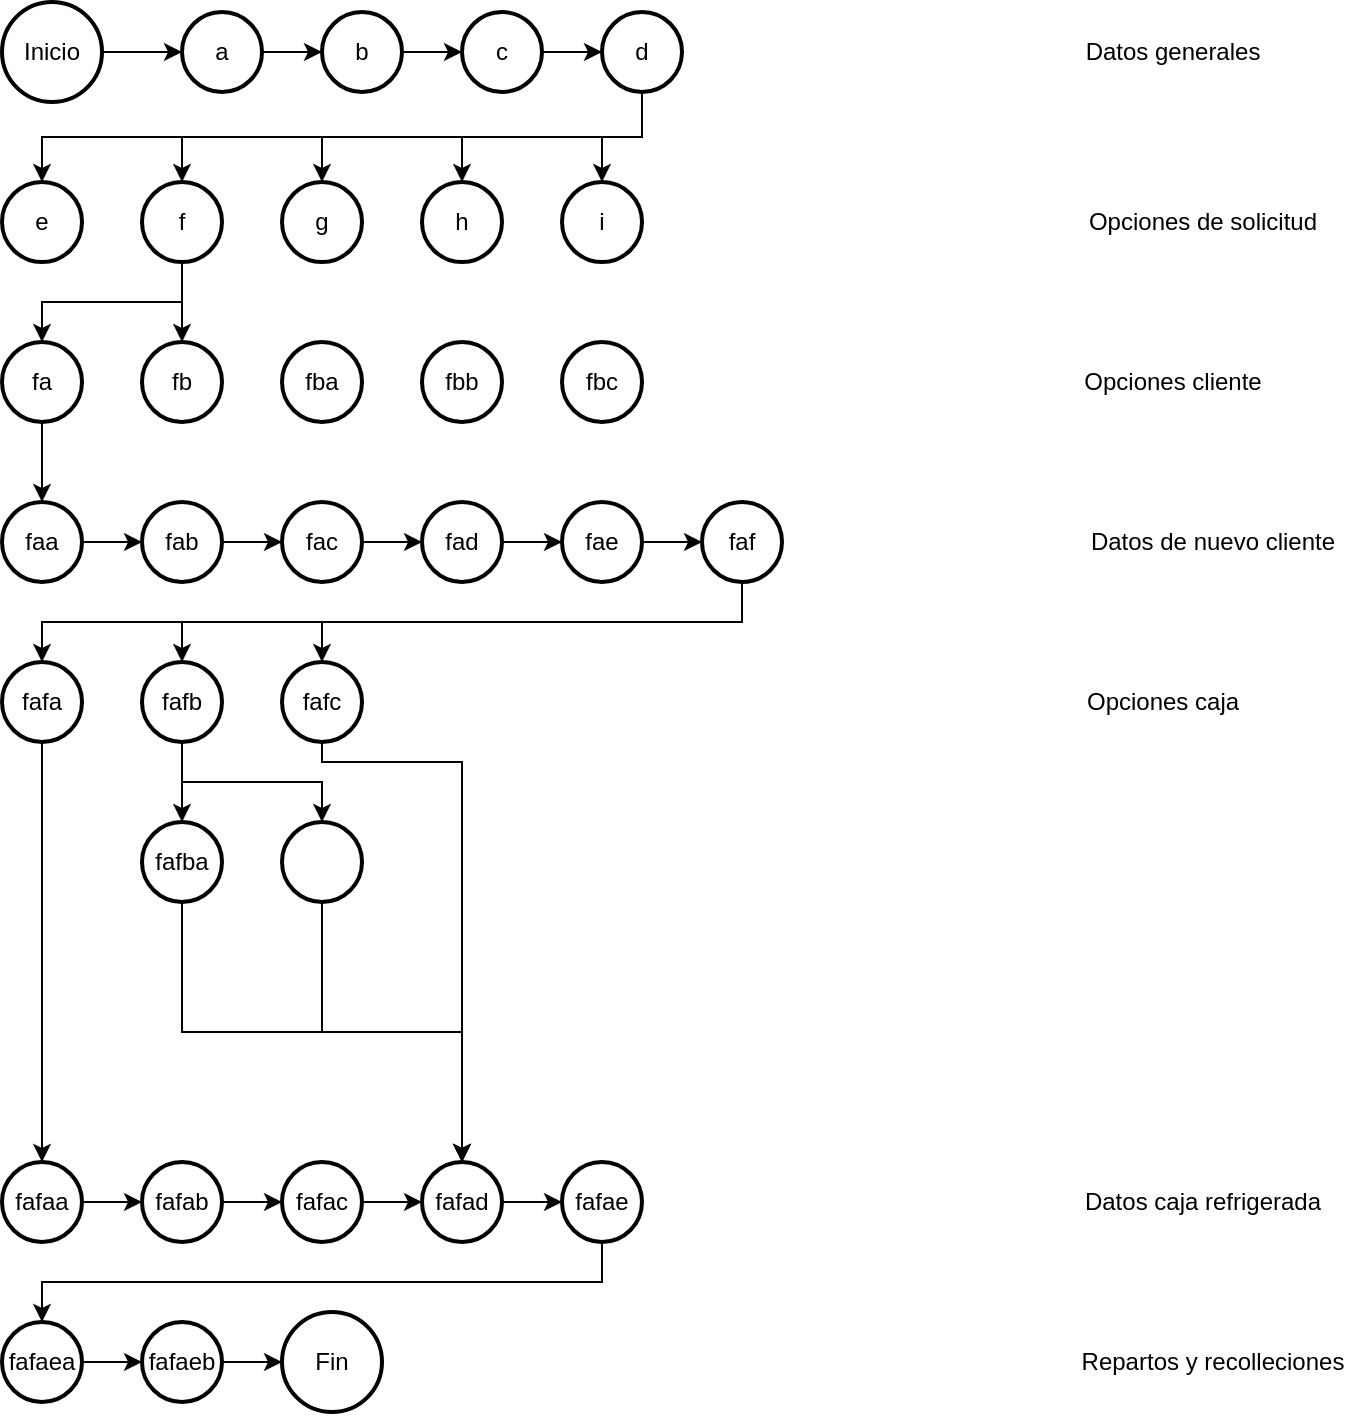 <mxfile version="24.2.0" type="github">
  <diagram id="C5RBs43oDa-KdzZeNtuy" name="Page-1">
    <mxGraphModel dx="954" dy="600" grid="1" gridSize="10" guides="1" tooltips="1" connect="1" arrows="1" fold="1" page="1" pageScale="1" pageWidth="827" pageHeight="1169" math="0" shadow="0">
      <root>
        <mxCell id="WIyWlLk6GJQsqaUBKTNV-0" />
        <mxCell id="WIyWlLk6GJQsqaUBKTNV-1" parent="WIyWlLk6GJQsqaUBKTNV-0" />
        <mxCell id="kJbfXXknzUnMRFL8Soi2-0" value="Inicio" style="strokeWidth=2;html=1;shape=mxgraph.flowchart.start_2;whiteSpace=wrap;" parent="WIyWlLk6GJQsqaUBKTNV-1" vertex="1">
          <mxGeometry x="30" y="30" width="50" height="50" as="geometry" />
        </mxCell>
        <mxCell id="kJbfXXknzUnMRFL8Soi2-1" value="a" style="strokeWidth=2;html=1;shape=mxgraph.flowchart.start_2;whiteSpace=wrap;" parent="WIyWlLk6GJQsqaUBKTNV-1" vertex="1">
          <mxGeometry x="120" y="35" width="40" height="40" as="geometry" />
        </mxCell>
        <mxCell id="kJbfXXknzUnMRFL8Soi2-2" value="b" style="strokeWidth=2;html=1;shape=mxgraph.flowchart.start_2;whiteSpace=wrap;" parent="WIyWlLk6GJQsqaUBKTNV-1" vertex="1">
          <mxGeometry x="190" y="35" width="40" height="40" as="geometry" />
        </mxCell>
        <mxCell id="kJbfXXknzUnMRFL8Soi2-3" value="c" style="strokeWidth=2;html=1;shape=mxgraph.flowchart.start_2;whiteSpace=wrap;" parent="WIyWlLk6GJQsqaUBKTNV-1" vertex="1">
          <mxGeometry x="260" y="35" width="40" height="40" as="geometry" />
        </mxCell>
        <mxCell id="kJbfXXknzUnMRFL8Soi2-4" value="d" style="strokeWidth=2;html=1;shape=mxgraph.flowchart.start_2;whiteSpace=wrap;" parent="WIyWlLk6GJQsqaUBKTNV-1" vertex="1">
          <mxGeometry x="330" y="35" width="40" height="40" as="geometry" />
        </mxCell>
        <mxCell id="kJbfXXknzUnMRFL8Soi2-5" style="edgeStyle=orthogonalEdgeStyle;rounded=0;orthogonalLoop=1;jettySize=auto;html=1;exitX=1;exitY=0.5;exitDx=0;exitDy=0;exitPerimeter=0;entryX=0;entryY=0.5;entryDx=0;entryDy=0;entryPerimeter=0;" parent="WIyWlLk6GJQsqaUBKTNV-1" source="kJbfXXknzUnMRFL8Soi2-0" target="kJbfXXknzUnMRFL8Soi2-1" edge="1">
          <mxGeometry relative="1" as="geometry" />
        </mxCell>
        <mxCell id="kJbfXXknzUnMRFL8Soi2-6" style="edgeStyle=orthogonalEdgeStyle;rounded=0;orthogonalLoop=1;jettySize=auto;html=1;exitX=1;exitY=0.5;exitDx=0;exitDy=0;exitPerimeter=0;entryX=0;entryY=0.5;entryDx=0;entryDy=0;entryPerimeter=0;" parent="WIyWlLk6GJQsqaUBKTNV-1" source="kJbfXXknzUnMRFL8Soi2-1" target="kJbfXXknzUnMRFL8Soi2-2" edge="1">
          <mxGeometry relative="1" as="geometry" />
        </mxCell>
        <mxCell id="kJbfXXknzUnMRFL8Soi2-7" style="edgeStyle=orthogonalEdgeStyle;rounded=0;orthogonalLoop=1;jettySize=auto;html=1;exitX=1;exitY=0.5;exitDx=0;exitDy=0;exitPerimeter=0;entryX=0;entryY=0.5;entryDx=0;entryDy=0;entryPerimeter=0;" parent="WIyWlLk6GJQsqaUBKTNV-1" source="kJbfXXknzUnMRFL8Soi2-2" target="kJbfXXknzUnMRFL8Soi2-3" edge="1">
          <mxGeometry relative="1" as="geometry" />
        </mxCell>
        <mxCell id="kJbfXXknzUnMRFL8Soi2-8" style="edgeStyle=orthogonalEdgeStyle;rounded=0;orthogonalLoop=1;jettySize=auto;html=1;exitX=1;exitY=0.5;exitDx=0;exitDy=0;exitPerimeter=0;entryX=0;entryY=0.5;entryDx=0;entryDy=0;entryPerimeter=0;" parent="WIyWlLk6GJQsqaUBKTNV-1" source="kJbfXXknzUnMRFL8Soi2-3" target="kJbfXXknzUnMRFL8Soi2-4" edge="1">
          <mxGeometry relative="1" as="geometry" />
        </mxCell>
        <mxCell id="kJbfXXknzUnMRFL8Soi2-9" value="e" style="strokeWidth=2;html=1;shape=mxgraph.flowchart.start_2;whiteSpace=wrap;" parent="WIyWlLk6GJQsqaUBKTNV-1" vertex="1">
          <mxGeometry x="30" y="120" width="40" height="40" as="geometry" />
        </mxCell>
        <mxCell id="kJbfXXknzUnMRFL8Soi2-10" value="f" style="strokeWidth=2;html=1;shape=mxgraph.flowchart.start_2;whiteSpace=wrap;" parent="WIyWlLk6GJQsqaUBKTNV-1" vertex="1">
          <mxGeometry x="100" y="120" width="40" height="40" as="geometry" />
        </mxCell>
        <mxCell id="kJbfXXknzUnMRFL8Soi2-11" value="g" style="strokeWidth=2;html=1;shape=mxgraph.flowchart.start_2;whiteSpace=wrap;" parent="WIyWlLk6GJQsqaUBKTNV-1" vertex="1">
          <mxGeometry x="170" y="120" width="40" height="40" as="geometry" />
        </mxCell>
        <mxCell id="kJbfXXknzUnMRFL8Soi2-12" value="h" style="strokeWidth=2;html=1;shape=mxgraph.flowchart.start_2;whiteSpace=wrap;" parent="WIyWlLk6GJQsqaUBKTNV-1" vertex="1">
          <mxGeometry x="240" y="120" width="40" height="40" as="geometry" />
        </mxCell>
        <mxCell id="kJbfXXknzUnMRFL8Soi2-13" value="i" style="strokeWidth=2;html=1;shape=mxgraph.flowchart.start_2;whiteSpace=wrap;" parent="WIyWlLk6GJQsqaUBKTNV-1" vertex="1">
          <mxGeometry x="310" y="120" width="40" height="40" as="geometry" />
        </mxCell>
        <mxCell id="kJbfXXknzUnMRFL8Soi2-14" style="edgeStyle=orthogonalEdgeStyle;rounded=0;orthogonalLoop=1;jettySize=auto;html=1;exitX=0.5;exitY=1;exitDx=0;exitDy=0;exitPerimeter=0;entryX=0.5;entryY=0;entryDx=0;entryDy=0;entryPerimeter=0;" parent="WIyWlLk6GJQsqaUBKTNV-1" source="kJbfXXknzUnMRFL8Soi2-4" target="kJbfXXknzUnMRFL8Soi2-9" edge="1">
          <mxGeometry relative="1" as="geometry" />
        </mxCell>
        <mxCell id="kJbfXXknzUnMRFL8Soi2-15" style="edgeStyle=orthogonalEdgeStyle;rounded=0;orthogonalLoop=1;jettySize=auto;html=1;exitX=0.5;exitY=1;exitDx=0;exitDy=0;exitPerimeter=0;entryX=0.5;entryY=0;entryDx=0;entryDy=0;entryPerimeter=0;" parent="WIyWlLk6GJQsqaUBKTNV-1" source="kJbfXXknzUnMRFL8Soi2-4" target="kJbfXXknzUnMRFL8Soi2-10" edge="1">
          <mxGeometry relative="1" as="geometry" />
        </mxCell>
        <mxCell id="kJbfXXknzUnMRFL8Soi2-16" style="edgeStyle=orthogonalEdgeStyle;rounded=0;orthogonalLoop=1;jettySize=auto;html=1;exitX=0.5;exitY=1;exitDx=0;exitDy=0;exitPerimeter=0;entryX=0.5;entryY=0;entryDx=0;entryDy=0;entryPerimeter=0;" parent="WIyWlLk6GJQsqaUBKTNV-1" source="kJbfXXknzUnMRFL8Soi2-4" target="kJbfXXknzUnMRFL8Soi2-11" edge="1">
          <mxGeometry relative="1" as="geometry" />
        </mxCell>
        <mxCell id="kJbfXXknzUnMRFL8Soi2-17" style="edgeStyle=orthogonalEdgeStyle;rounded=0;orthogonalLoop=1;jettySize=auto;html=1;exitX=0.5;exitY=1;exitDx=0;exitDy=0;exitPerimeter=0;entryX=0.5;entryY=0;entryDx=0;entryDy=0;entryPerimeter=0;" parent="WIyWlLk6GJQsqaUBKTNV-1" source="kJbfXXknzUnMRFL8Soi2-4" target="kJbfXXknzUnMRFL8Soi2-12" edge="1">
          <mxGeometry relative="1" as="geometry" />
        </mxCell>
        <mxCell id="kJbfXXknzUnMRFL8Soi2-18" style="edgeStyle=orthogonalEdgeStyle;rounded=0;orthogonalLoop=1;jettySize=auto;html=1;exitX=0.5;exitY=1;exitDx=0;exitDy=0;exitPerimeter=0;entryX=0.5;entryY=0;entryDx=0;entryDy=0;entryPerimeter=0;" parent="WIyWlLk6GJQsqaUBKTNV-1" source="kJbfXXknzUnMRFL8Soi2-4" target="kJbfXXknzUnMRFL8Soi2-13" edge="1">
          <mxGeometry relative="1" as="geometry" />
        </mxCell>
        <mxCell id="kJbfXXknzUnMRFL8Soi2-19" value="fa" style="strokeWidth=2;html=1;shape=mxgraph.flowchart.start_2;whiteSpace=wrap;" parent="WIyWlLk6GJQsqaUBKTNV-1" vertex="1">
          <mxGeometry x="30" y="200" width="40" height="40" as="geometry" />
        </mxCell>
        <mxCell id="kJbfXXknzUnMRFL8Soi2-20" value="fb" style="strokeWidth=2;html=1;shape=mxgraph.flowchart.start_2;whiteSpace=wrap;" parent="WIyWlLk6GJQsqaUBKTNV-1" vertex="1">
          <mxGeometry x="100" y="200" width="40" height="40" as="geometry" />
        </mxCell>
        <mxCell id="kJbfXXknzUnMRFL8Soi2-21" value="Datos generales" style="text;html=1;align=center;verticalAlign=middle;resizable=0;points=[];autosize=1;strokeColor=none;fillColor=none;" parent="WIyWlLk6GJQsqaUBKTNV-1" vertex="1">
          <mxGeometry x="560" y="40" width="110" height="30" as="geometry" />
        </mxCell>
        <mxCell id="kJbfXXknzUnMRFL8Soi2-22" value="Opciones de solicitud" style="text;html=1;align=center;verticalAlign=middle;resizable=0;points=[];autosize=1;strokeColor=none;fillColor=none;" parent="WIyWlLk6GJQsqaUBKTNV-1" vertex="1">
          <mxGeometry x="560" y="125" width="140" height="30" as="geometry" />
        </mxCell>
        <mxCell id="kJbfXXknzUnMRFL8Soi2-23" value="Opciones cliente" style="text;html=1;align=center;verticalAlign=middle;resizable=0;points=[];autosize=1;strokeColor=none;fillColor=none;" parent="WIyWlLk6GJQsqaUBKTNV-1" vertex="1">
          <mxGeometry x="560" y="205" width="110" height="30" as="geometry" />
        </mxCell>
        <mxCell id="kJbfXXknzUnMRFL8Soi2-24" style="edgeStyle=orthogonalEdgeStyle;rounded=0;orthogonalLoop=1;jettySize=auto;html=1;exitX=0.5;exitY=1;exitDx=0;exitDy=0;exitPerimeter=0;entryX=0.5;entryY=0;entryDx=0;entryDy=0;entryPerimeter=0;" parent="WIyWlLk6GJQsqaUBKTNV-1" source="kJbfXXknzUnMRFL8Soi2-10" target="kJbfXXknzUnMRFL8Soi2-19" edge="1">
          <mxGeometry relative="1" as="geometry">
            <Array as="points">
              <mxPoint x="120" y="180" />
              <mxPoint x="50" y="180" />
            </Array>
          </mxGeometry>
        </mxCell>
        <mxCell id="kJbfXXknzUnMRFL8Soi2-25" style="edgeStyle=orthogonalEdgeStyle;rounded=0;orthogonalLoop=1;jettySize=auto;html=1;exitX=0.5;exitY=1;exitDx=0;exitDy=0;exitPerimeter=0;entryX=0.5;entryY=0;entryDx=0;entryDy=0;entryPerimeter=0;" parent="WIyWlLk6GJQsqaUBKTNV-1" source="kJbfXXknzUnMRFL8Soi2-10" target="kJbfXXknzUnMRFL8Soi2-20" edge="1">
          <mxGeometry relative="1" as="geometry" />
        </mxCell>
        <mxCell id="kJbfXXknzUnMRFL8Soi2-26" value="faa" style="strokeWidth=2;html=1;shape=mxgraph.flowchart.start_2;whiteSpace=wrap;" parent="WIyWlLk6GJQsqaUBKTNV-1" vertex="1">
          <mxGeometry x="30" y="280" width="40" height="40" as="geometry" />
        </mxCell>
        <mxCell id="kJbfXXknzUnMRFL8Soi2-27" value="fab" style="strokeWidth=2;html=1;shape=mxgraph.flowchart.start_2;whiteSpace=wrap;" parent="WIyWlLk6GJQsqaUBKTNV-1" vertex="1">
          <mxGeometry x="100" y="280" width="40" height="40" as="geometry" />
        </mxCell>
        <mxCell id="kJbfXXknzUnMRFL8Soi2-28" value="fac" style="strokeWidth=2;html=1;shape=mxgraph.flowchart.start_2;whiteSpace=wrap;" parent="WIyWlLk6GJQsqaUBKTNV-1" vertex="1">
          <mxGeometry x="170" y="280" width="40" height="40" as="geometry" />
        </mxCell>
        <mxCell id="kJbfXXknzUnMRFL8Soi2-29" value="fad" style="strokeWidth=2;html=1;shape=mxgraph.flowchart.start_2;whiteSpace=wrap;" parent="WIyWlLk6GJQsqaUBKTNV-1" vertex="1">
          <mxGeometry x="240" y="280" width="40" height="40" as="geometry" />
        </mxCell>
        <mxCell id="kJbfXXknzUnMRFL8Soi2-30" value="fae" style="strokeWidth=2;html=1;shape=mxgraph.flowchart.start_2;whiteSpace=wrap;" parent="WIyWlLk6GJQsqaUBKTNV-1" vertex="1">
          <mxGeometry x="310" y="280" width="40" height="40" as="geometry" />
        </mxCell>
        <mxCell id="kJbfXXknzUnMRFL8Soi2-31" value="faf" style="strokeWidth=2;html=1;shape=mxgraph.flowchart.start_2;whiteSpace=wrap;" parent="WIyWlLk6GJQsqaUBKTNV-1" vertex="1">
          <mxGeometry x="380" y="280" width="40" height="40" as="geometry" />
        </mxCell>
        <mxCell id="kJbfXXknzUnMRFL8Soi2-33" value="fafa" style="strokeWidth=2;html=1;shape=mxgraph.flowchart.start_2;whiteSpace=wrap;" parent="WIyWlLk6GJQsqaUBKTNV-1" vertex="1">
          <mxGeometry x="30" y="360" width="40" height="40" as="geometry" />
        </mxCell>
        <mxCell id="kJbfXXknzUnMRFL8Soi2-34" value="fafb" style="strokeWidth=2;html=1;shape=mxgraph.flowchart.start_2;whiteSpace=wrap;" parent="WIyWlLk6GJQsqaUBKTNV-1" vertex="1">
          <mxGeometry x="100" y="360" width="40" height="40" as="geometry" />
        </mxCell>
        <mxCell id="kJbfXXknzUnMRFL8Soi2-35" value="fafc" style="strokeWidth=2;html=1;shape=mxgraph.flowchart.start_2;whiteSpace=wrap;" parent="WIyWlLk6GJQsqaUBKTNV-1" vertex="1">
          <mxGeometry x="170" y="360" width="40" height="40" as="geometry" />
        </mxCell>
        <mxCell id="kJbfXXknzUnMRFL8Soi2-36" style="edgeStyle=orthogonalEdgeStyle;rounded=0;orthogonalLoop=1;jettySize=auto;html=1;exitX=0.5;exitY=1;exitDx=0;exitDy=0;exitPerimeter=0;entryX=0.5;entryY=0;entryDx=0;entryDy=0;entryPerimeter=0;" parent="WIyWlLk6GJQsqaUBKTNV-1" source="kJbfXXknzUnMRFL8Soi2-19" target="kJbfXXknzUnMRFL8Soi2-26" edge="1">
          <mxGeometry relative="1" as="geometry" />
        </mxCell>
        <mxCell id="kJbfXXknzUnMRFL8Soi2-37" style="edgeStyle=orthogonalEdgeStyle;rounded=0;orthogonalLoop=1;jettySize=auto;html=1;exitX=1;exitY=0.5;exitDx=0;exitDy=0;exitPerimeter=0;entryX=0;entryY=0.5;entryDx=0;entryDy=0;entryPerimeter=0;" parent="WIyWlLk6GJQsqaUBKTNV-1" source="kJbfXXknzUnMRFL8Soi2-26" target="kJbfXXknzUnMRFL8Soi2-27" edge="1">
          <mxGeometry relative="1" as="geometry" />
        </mxCell>
        <mxCell id="kJbfXXknzUnMRFL8Soi2-38" style="edgeStyle=orthogonalEdgeStyle;rounded=0;orthogonalLoop=1;jettySize=auto;html=1;exitX=1;exitY=0.5;exitDx=0;exitDy=0;exitPerimeter=0;entryX=0;entryY=0.5;entryDx=0;entryDy=0;entryPerimeter=0;" parent="WIyWlLk6GJQsqaUBKTNV-1" source="kJbfXXknzUnMRFL8Soi2-27" target="kJbfXXknzUnMRFL8Soi2-28" edge="1">
          <mxGeometry relative="1" as="geometry" />
        </mxCell>
        <mxCell id="kJbfXXknzUnMRFL8Soi2-39" style="edgeStyle=orthogonalEdgeStyle;rounded=0;orthogonalLoop=1;jettySize=auto;html=1;exitX=1;exitY=0.5;exitDx=0;exitDy=0;exitPerimeter=0;entryX=0;entryY=0.5;entryDx=0;entryDy=0;entryPerimeter=0;" parent="WIyWlLk6GJQsqaUBKTNV-1" source="kJbfXXknzUnMRFL8Soi2-28" target="kJbfXXknzUnMRFL8Soi2-29" edge="1">
          <mxGeometry relative="1" as="geometry" />
        </mxCell>
        <mxCell id="kJbfXXknzUnMRFL8Soi2-40" style="edgeStyle=orthogonalEdgeStyle;rounded=0;orthogonalLoop=1;jettySize=auto;html=1;exitX=1;exitY=0.5;exitDx=0;exitDy=0;exitPerimeter=0;entryX=0;entryY=0.5;entryDx=0;entryDy=0;entryPerimeter=0;" parent="WIyWlLk6GJQsqaUBKTNV-1" source="kJbfXXknzUnMRFL8Soi2-29" target="kJbfXXknzUnMRFL8Soi2-30" edge="1">
          <mxGeometry relative="1" as="geometry" />
        </mxCell>
        <mxCell id="kJbfXXknzUnMRFL8Soi2-41" style="edgeStyle=orthogonalEdgeStyle;rounded=0;orthogonalLoop=1;jettySize=auto;html=1;exitX=1;exitY=0.5;exitDx=0;exitDy=0;exitPerimeter=0;entryX=0;entryY=0.5;entryDx=0;entryDy=0;entryPerimeter=0;" parent="WIyWlLk6GJQsqaUBKTNV-1" source="kJbfXXknzUnMRFL8Soi2-30" target="kJbfXXknzUnMRFL8Soi2-31" edge="1">
          <mxGeometry relative="1" as="geometry" />
        </mxCell>
        <mxCell id="kJbfXXknzUnMRFL8Soi2-43" style="edgeStyle=orthogonalEdgeStyle;rounded=0;orthogonalLoop=1;jettySize=auto;html=1;exitX=0.5;exitY=1;exitDx=0;exitDy=0;exitPerimeter=0;entryX=0.5;entryY=0;entryDx=0;entryDy=0;entryPerimeter=0;" parent="WIyWlLk6GJQsqaUBKTNV-1" source="kJbfXXknzUnMRFL8Soi2-31" target="kJbfXXknzUnMRFL8Soi2-33" edge="1">
          <mxGeometry relative="1" as="geometry" />
        </mxCell>
        <mxCell id="kJbfXXknzUnMRFL8Soi2-44" style="edgeStyle=orthogonalEdgeStyle;rounded=0;orthogonalLoop=1;jettySize=auto;html=1;exitX=0.5;exitY=1;exitDx=0;exitDy=0;exitPerimeter=0;entryX=0.5;entryY=0;entryDx=0;entryDy=0;entryPerimeter=0;" parent="WIyWlLk6GJQsqaUBKTNV-1" source="kJbfXXknzUnMRFL8Soi2-31" target="kJbfXXknzUnMRFL8Soi2-34" edge="1">
          <mxGeometry relative="1" as="geometry" />
        </mxCell>
        <mxCell id="kJbfXXknzUnMRFL8Soi2-45" style="edgeStyle=orthogonalEdgeStyle;rounded=0;orthogonalLoop=1;jettySize=auto;html=1;exitX=0.5;exitY=1;exitDx=0;exitDy=0;exitPerimeter=0;entryX=0.5;entryY=0;entryDx=0;entryDy=0;entryPerimeter=0;" parent="WIyWlLk6GJQsqaUBKTNV-1" source="kJbfXXknzUnMRFL8Soi2-31" target="kJbfXXknzUnMRFL8Soi2-35" edge="1">
          <mxGeometry relative="1" as="geometry" />
        </mxCell>
        <mxCell id="kJbfXXknzUnMRFL8Soi2-47" value="Opciones caja" style="text;html=1;align=center;verticalAlign=middle;resizable=0;points=[];autosize=1;strokeColor=none;fillColor=none;" parent="WIyWlLk6GJQsqaUBKTNV-1" vertex="1">
          <mxGeometry x="560" y="365" width="100" height="30" as="geometry" />
        </mxCell>
        <mxCell id="kJbfXXknzUnMRFL8Soi2-49" value="fafaa" style="strokeWidth=2;html=1;shape=mxgraph.flowchart.start_2;whiteSpace=wrap;" parent="WIyWlLk6GJQsqaUBKTNV-1" vertex="1">
          <mxGeometry x="30" y="610" width="40" height="40" as="geometry" />
        </mxCell>
        <mxCell id="kJbfXXknzUnMRFL8Soi2-50" value="fafab" style="strokeWidth=2;html=1;shape=mxgraph.flowchart.start_2;whiteSpace=wrap;" parent="WIyWlLk6GJQsqaUBKTNV-1" vertex="1">
          <mxGeometry x="100" y="610" width="40" height="40" as="geometry" />
        </mxCell>
        <mxCell id="kJbfXXknzUnMRFL8Soi2-51" value="fafac" style="strokeWidth=2;html=1;shape=mxgraph.flowchart.start_2;whiteSpace=wrap;" parent="WIyWlLk6GJQsqaUBKTNV-1" vertex="1">
          <mxGeometry x="170" y="610" width="40" height="40" as="geometry" />
        </mxCell>
        <mxCell id="kJbfXXknzUnMRFL8Soi2-52" value="fafad" style="strokeWidth=2;html=1;shape=mxgraph.flowchart.start_2;whiteSpace=wrap;" parent="WIyWlLk6GJQsqaUBKTNV-1" vertex="1">
          <mxGeometry x="240" y="610" width="40" height="40" as="geometry" />
        </mxCell>
        <mxCell id="kJbfXXknzUnMRFL8Soi2-53" value="fafae" style="strokeWidth=2;html=1;shape=mxgraph.flowchart.start_2;whiteSpace=wrap;" parent="WIyWlLk6GJQsqaUBKTNV-1" vertex="1">
          <mxGeometry x="310" y="610" width="40" height="40" as="geometry" />
        </mxCell>
        <mxCell id="kJbfXXknzUnMRFL8Soi2-55" value="Datos de nuevo cliente" style="text;html=1;align=center;verticalAlign=middle;resizable=0;points=[];autosize=1;strokeColor=none;fillColor=none;" parent="WIyWlLk6GJQsqaUBKTNV-1" vertex="1">
          <mxGeometry x="560" y="285" width="150" height="30" as="geometry" />
        </mxCell>
        <mxCell id="kJbfXXknzUnMRFL8Soi2-56" style="edgeStyle=orthogonalEdgeStyle;rounded=0;orthogonalLoop=1;jettySize=auto;html=1;exitX=0.5;exitY=1;exitDx=0;exitDy=0;exitPerimeter=0;entryX=0.5;entryY=0;entryDx=0;entryDy=0;entryPerimeter=0;" parent="WIyWlLk6GJQsqaUBKTNV-1" source="kJbfXXknzUnMRFL8Soi2-33" target="kJbfXXknzUnMRFL8Soi2-49" edge="1">
          <mxGeometry relative="1" as="geometry" />
        </mxCell>
        <mxCell id="kJbfXXknzUnMRFL8Soi2-58" style="edgeStyle=orthogonalEdgeStyle;rounded=0;orthogonalLoop=1;jettySize=auto;html=1;exitX=1;exitY=0.5;exitDx=0;exitDy=0;exitPerimeter=0;entryX=0;entryY=0.5;entryDx=0;entryDy=0;entryPerimeter=0;" parent="WIyWlLk6GJQsqaUBKTNV-1" source="kJbfXXknzUnMRFL8Soi2-49" target="kJbfXXknzUnMRFL8Soi2-50" edge="1">
          <mxGeometry relative="1" as="geometry" />
        </mxCell>
        <mxCell id="kJbfXXknzUnMRFL8Soi2-59" style="edgeStyle=orthogonalEdgeStyle;rounded=0;orthogonalLoop=1;jettySize=auto;html=1;exitX=1;exitY=0.5;exitDx=0;exitDy=0;exitPerimeter=0;entryX=0;entryY=0.5;entryDx=0;entryDy=0;entryPerimeter=0;" parent="WIyWlLk6GJQsqaUBKTNV-1" source="kJbfXXknzUnMRFL8Soi2-50" target="kJbfXXknzUnMRFL8Soi2-51" edge="1">
          <mxGeometry relative="1" as="geometry" />
        </mxCell>
        <mxCell id="kJbfXXknzUnMRFL8Soi2-60" style="edgeStyle=orthogonalEdgeStyle;rounded=0;orthogonalLoop=1;jettySize=auto;html=1;exitX=1;exitY=0.5;exitDx=0;exitDy=0;exitPerimeter=0;entryX=0;entryY=0.5;entryDx=0;entryDy=0;entryPerimeter=0;" parent="WIyWlLk6GJQsqaUBKTNV-1" source="kJbfXXknzUnMRFL8Soi2-51" target="kJbfXXknzUnMRFL8Soi2-52" edge="1">
          <mxGeometry relative="1" as="geometry" />
        </mxCell>
        <mxCell id="kJbfXXknzUnMRFL8Soi2-61" style="edgeStyle=orthogonalEdgeStyle;rounded=0;orthogonalLoop=1;jettySize=auto;html=1;exitX=1;exitY=0.5;exitDx=0;exitDy=0;exitPerimeter=0;entryX=0;entryY=0.5;entryDx=0;entryDy=0;entryPerimeter=0;" parent="WIyWlLk6GJQsqaUBKTNV-1" source="kJbfXXknzUnMRFL8Soi2-52" target="kJbfXXknzUnMRFL8Soi2-53" edge="1">
          <mxGeometry relative="1" as="geometry" />
        </mxCell>
        <mxCell id="kJbfXXknzUnMRFL8Soi2-63" value="fafaea" style="strokeWidth=2;html=1;shape=mxgraph.flowchart.start_2;whiteSpace=wrap;" parent="WIyWlLk6GJQsqaUBKTNV-1" vertex="1">
          <mxGeometry x="30" y="690" width="40" height="40" as="geometry" />
        </mxCell>
        <mxCell id="kJbfXXknzUnMRFL8Soi2-64" value="fafaeb" style="strokeWidth=2;html=1;shape=mxgraph.flowchart.start_2;whiteSpace=wrap;" parent="WIyWlLk6GJQsqaUBKTNV-1" vertex="1">
          <mxGeometry x="100" y="690" width="40" height="40" as="geometry" />
        </mxCell>
        <mxCell id="kJbfXXknzUnMRFL8Soi2-65" style="edgeStyle=orthogonalEdgeStyle;rounded=0;orthogonalLoop=1;jettySize=auto;html=1;exitX=0.5;exitY=1;exitDx=0;exitDy=0;exitPerimeter=0;entryX=0.5;entryY=0;entryDx=0;entryDy=0;entryPerimeter=0;" parent="WIyWlLk6GJQsqaUBKTNV-1" source="kJbfXXknzUnMRFL8Soi2-53" target="kJbfXXknzUnMRFL8Soi2-63" edge="1">
          <mxGeometry relative="1" as="geometry" />
        </mxCell>
        <mxCell id="kJbfXXknzUnMRFL8Soi2-67" value="Datos caja refrigerada" style="text;html=1;align=center;verticalAlign=middle;resizable=0;points=[];autosize=1;strokeColor=none;fillColor=none;" parent="WIyWlLk6GJQsqaUBKTNV-1" vertex="1">
          <mxGeometry x="560" y="615" width="140" height="30" as="geometry" />
        </mxCell>
        <mxCell id="kJbfXXknzUnMRFL8Soi2-68" style="edgeStyle=orthogonalEdgeStyle;rounded=0;orthogonalLoop=1;jettySize=auto;html=1;exitX=1;exitY=0.5;exitDx=0;exitDy=0;exitPerimeter=0;entryX=0;entryY=0.5;entryDx=0;entryDy=0;entryPerimeter=0;" parent="WIyWlLk6GJQsqaUBKTNV-1" source="kJbfXXknzUnMRFL8Soi2-63" target="kJbfXXknzUnMRFL8Soi2-64" edge="1">
          <mxGeometry relative="1" as="geometry" />
        </mxCell>
        <mxCell id="kJbfXXknzUnMRFL8Soi2-69" value="Fin" style="strokeWidth=2;html=1;shape=mxgraph.flowchart.start_2;whiteSpace=wrap;" parent="WIyWlLk6GJQsqaUBKTNV-1" vertex="1">
          <mxGeometry x="170" y="685" width="50" height="50" as="geometry" />
        </mxCell>
        <mxCell id="kJbfXXknzUnMRFL8Soi2-70" style="edgeStyle=orthogonalEdgeStyle;rounded=0;orthogonalLoop=1;jettySize=auto;html=1;exitX=1;exitY=0.5;exitDx=0;exitDy=0;exitPerimeter=0;entryX=0;entryY=0.5;entryDx=0;entryDy=0;entryPerimeter=0;" parent="WIyWlLk6GJQsqaUBKTNV-1" source="kJbfXXknzUnMRFL8Soi2-64" target="kJbfXXknzUnMRFL8Soi2-69" edge="1">
          <mxGeometry relative="1" as="geometry" />
        </mxCell>
        <mxCell id="kJbfXXknzUnMRFL8Soi2-71" value="Repartos y recolleciones" style="text;html=1;align=center;verticalAlign=middle;resizable=0;points=[];autosize=1;strokeColor=none;fillColor=none;" parent="WIyWlLk6GJQsqaUBKTNV-1" vertex="1">
          <mxGeometry x="560" y="695" width="150" height="30" as="geometry" />
        </mxCell>
        <mxCell id="kJbfXXknzUnMRFL8Soi2-72" value="fafba" style="strokeWidth=2;html=1;shape=mxgraph.flowchart.start_2;whiteSpace=wrap;" parent="WIyWlLk6GJQsqaUBKTNV-1" vertex="1">
          <mxGeometry x="100" y="440" width="40" height="40" as="geometry" />
        </mxCell>
        <mxCell id="kJbfXXknzUnMRFL8Soi2-73" value="" style="strokeWidth=2;html=1;shape=mxgraph.flowchart.start_2;whiteSpace=wrap;" parent="WIyWlLk6GJQsqaUBKTNV-1" vertex="1">
          <mxGeometry x="170" y="440" width="40" height="40" as="geometry" />
        </mxCell>
        <mxCell id="kJbfXXknzUnMRFL8Soi2-74" style="edgeStyle=orthogonalEdgeStyle;rounded=0;orthogonalLoop=1;jettySize=auto;html=1;exitX=0.5;exitY=1;exitDx=0;exitDy=0;exitPerimeter=0;entryX=0.5;entryY=0;entryDx=0;entryDy=0;entryPerimeter=0;" parent="WIyWlLk6GJQsqaUBKTNV-1" source="kJbfXXknzUnMRFL8Soi2-34" target="kJbfXXknzUnMRFL8Soi2-72" edge="1">
          <mxGeometry relative="1" as="geometry" />
        </mxCell>
        <mxCell id="kJbfXXknzUnMRFL8Soi2-75" style="edgeStyle=orthogonalEdgeStyle;rounded=0;orthogonalLoop=1;jettySize=auto;html=1;exitX=0.5;exitY=1;exitDx=0;exitDy=0;exitPerimeter=0;entryX=0.5;entryY=0;entryDx=0;entryDy=0;entryPerimeter=0;" parent="WIyWlLk6GJQsqaUBKTNV-1" source="kJbfXXknzUnMRFL8Soi2-34" target="kJbfXXknzUnMRFL8Soi2-73" edge="1">
          <mxGeometry relative="1" as="geometry" />
        </mxCell>
        <mxCell id="kJbfXXknzUnMRFL8Soi2-76" style="edgeStyle=orthogonalEdgeStyle;rounded=0;orthogonalLoop=1;jettySize=auto;html=1;exitX=0.5;exitY=1;exitDx=0;exitDy=0;exitPerimeter=0;entryX=0.5;entryY=0;entryDx=0;entryDy=0;entryPerimeter=0;" parent="WIyWlLk6GJQsqaUBKTNV-1" source="kJbfXXknzUnMRFL8Soi2-72" target="kJbfXXknzUnMRFL8Soi2-52" edge="1">
          <mxGeometry relative="1" as="geometry" />
        </mxCell>
        <mxCell id="kJbfXXknzUnMRFL8Soi2-77" style="edgeStyle=orthogonalEdgeStyle;rounded=0;orthogonalLoop=1;jettySize=auto;html=1;exitX=0.5;exitY=1;exitDx=0;exitDy=0;exitPerimeter=0;entryX=0.5;entryY=0;entryDx=0;entryDy=0;entryPerimeter=0;" parent="WIyWlLk6GJQsqaUBKTNV-1" source="kJbfXXknzUnMRFL8Soi2-73" target="kJbfXXknzUnMRFL8Soi2-52" edge="1">
          <mxGeometry relative="1" as="geometry" />
        </mxCell>
        <mxCell id="kJbfXXknzUnMRFL8Soi2-78" style="edgeStyle=orthogonalEdgeStyle;rounded=0;orthogonalLoop=1;jettySize=auto;html=1;exitX=0.5;exitY=1;exitDx=0;exitDy=0;exitPerimeter=0;entryX=0.5;entryY=0;entryDx=0;entryDy=0;entryPerimeter=0;" parent="WIyWlLk6GJQsqaUBKTNV-1" source="kJbfXXknzUnMRFL8Soi2-35" target="kJbfXXknzUnMRFL8Soi2-52" edge="1">
          <mxGeometry relative="1" as="geometry">
            <Array as="points">
              <mxPoint x="190" y="410" />
              <mxPoint x="260" y="410" />
            </Array>
          </mxGeometry>
        </mxCell>
        <mxCell id="dK9oxxBm2sumgm9Zyiiq-0" value="fba" style="strokeWidth=2;html=1;shape=mxgraph.flowchart.start_2;whiteSpace=wrap;" vertex="1" parent="WIyWlLk6GJQsqaUBKTNV-1">
          <mxGeometry x="170" y="200" width="40" height="40" as="geometry" />
        </mxCell>
        <mxCell id="dK9oxxBm2sumgm9Zyiiq-1" value="fbb" style="strokeWidth=2;html=1;shape=mxgraph.flowchart.start_2;whiteSpace=wrap;" vertex="1" parent="WIyWlLk6GJQsqaUBKTNV-1">
          <mxGeometry x="240" y="200" width="40" height="40" as="geometry" />
        </mxCell>
        <mxCell id="dK9oxxBm2sumgm9Zyiiq-2" value="fbc" style="strokeWidth=2;html=1;shape=mxgraph.flowchart.start_2;whiteSpace=wrap;" vertex="1" parent="WIyWlLk6GJQsqaUBKTNV-1">
          <mxGeometry x="310" y="200" width="40" height="40" as="geometry" />
        </mxCell>
      </root>
    </mxGraphModel>
  </diagram>
</mxfile>
